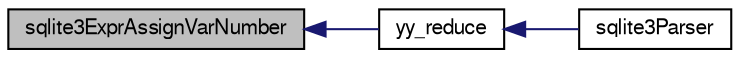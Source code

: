 digraph "sqlite3ExprAssignVarNumber"
{
  edge [fontname="FreeSans",fontsize="10",labelfontname="FreeSans",labelfontsize="10"];
  node [fontname="FreeSans",fontsize="10",shape=record];
  rankdir="LR";
  Node514393 [label="sqlite3ExprAssignVarNumber",height=0.2,width=0.4,color="black", fillcolor="grey75", style="filled", fontcolor="black"];
  Node514393 -> Node514394 [dir="back",color="midnightblue",fontsize="10",style="solid",fontname="FreeSans"];
  Node514394 [label="yy_reduce",height=0.2,width=0.4,color="black", fillcolor="white", style="filled",URL="$sqlite3_8c.html#a7c419a9b25711c666a9a2449ef377f14"];
  Node514394 -> Node514395 [dir="back",color="midnightblue",fontsize="10",style="solid",fontname="FreeSans"];
  Node514395 [label="sqlite3Parser",height=0.2,width=0.4,color="black", fillcolor="white", style="filled",URL="$sqlite3_8c.html#a0327d71a5fabe0b6a343d78a2602e72a"];
}
